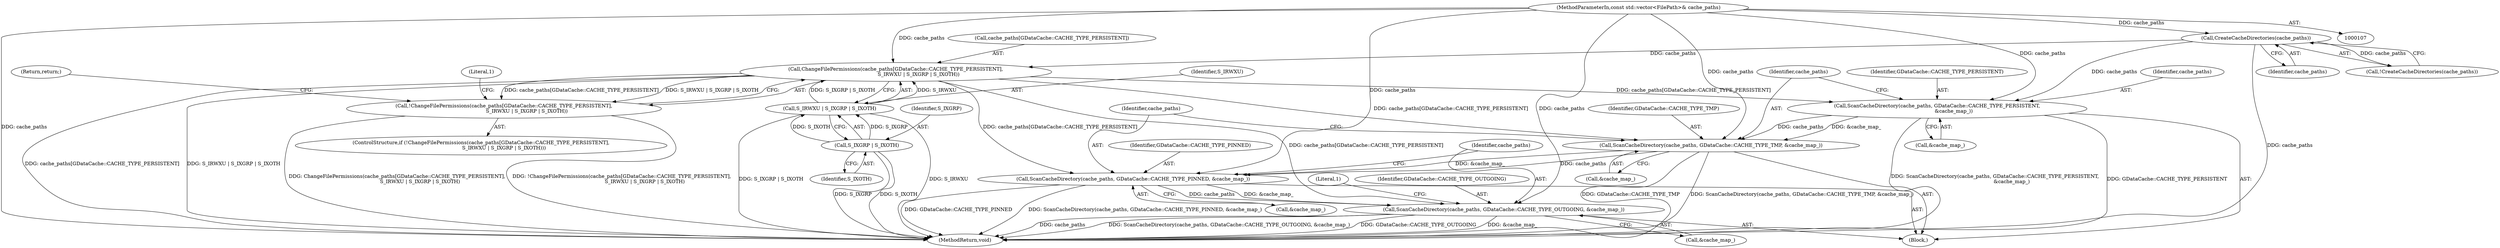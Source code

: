 digraph "0_Chrome_baef1ffd73db183ca50c854e1779ed7f6e5100a8_3@array" {
"1000128" [label="(Call,ChangeFilePermissions(cache_paths[GDataCache::CACHE_TYPE_PERSISTENT],\n                             S_IRWXU | S_IXGRP | S_IXOTH))"];
"1000123" [label="(Call,CreateCacheDirectories(cache_paths))"];
"1000108" [label="(MethodParameterIn,const std::vector<FilePath>& cache_paths)"];
"1000132" [label="(Call,S_IRWXU | S_IXGRP | S_IXOTH)"];
"1000134" [label="(Call,S_IXGRP | S_IXOTH)"];
"1000127" [label="(Call,!ChangeFilePermissions(cache_paths[GDataCache::CACHE_TYPE_PERSISTENT],\n                             S_IRWXU | S_IXGRP | S_IXOTH))"];
"1000142" [label="(Call,ScanCacheDirectory(cache_paths, GDataCache::CACHE_TYPE_PERSISTENT,\n                     &cache_map_))"];
"1000147" [label="(Call,ScanCacheDirectory(cache_paths, GDataCache::CACHE_TYPE_TMP, &cache_map_))"];
"1000152" [label="(Call,ScanCacheDirectory(cache_paths, GDataCache::CACHE_TYPE_PINNED, &cache_map_))"];
"1000157" [label="(Call,ScanCacheDirectory(cache_paths, GDataCache::CACHE_TYPE_OUTGOING, &cache_map_))"];
"1000166" [label="(MethodReturn,void)"];
"1000126" [label="(ControlStructure,if (!ChangeFilePermissions(cache_paths[GDataCache::CACHE_TYPE_PERSISTENT],\n                             S_IRWXU | S_IXGRP | S_IXOTH)))"];
"1000128" [label="(Call,ChangeFilePermissions(cache_paths[GDataCache::CACHE_TYPE_PERSISTENT],\n                             S_IRWXU | S_IXGRP | S_IXOTH))"];
"1000122" [label="(Call,!CreateCacheDirectories(cache_paths))"];
"1000137" [label="(Return,return;)"];
"1000143" [label="(Identifier,cache_paths)"];
"1000157" [label="(Call,ScanCacheDirectory(cache_paths, GDataCache::CACHE_TYPE_OUTGOING, &cache_map_))"];
"1000155" [label="(Call,&cache_map_)"];
"1000109" [label="(Block,)"];
"1000140" [label="(Literal,1)"];
"1000142" [label="(Call,ScanCacheDirectory(cache_paths, GDataCache::CACHE_TYPE_PERSISTENT,\n                     &cache_map_))"];
"1000164" [label="(Literal,1)"];
"1000136" [label="(Identifier,S_IXOTH)"];
"1000148" [label="(Identifier,cache_paths)"];
"1000135" [label="(Identifier,S_IXGRP)"];
"1000108" [label="(MethodParameterIn,const std::vector<FilePath>& cache_paths)"];
"1000147" [label="(Call,ScanCacheDirectory(cache_paths, GDataCache::CACHE_TYPE_TMP, &cache_map_))"];
"1000160" [label="(Call,&cache_map_)"];
"1000124" [label="(Identifier,cache_paths)"];
"1000129" [label="(Call,cache_paths[GDataCache::CACHE_TYPE_PERSISTENT])"];
"1000153" [label="(Identifier,cache_paths)"];
"1000133" [label="(Identifier,S_IRWXU)"];
"1000159" [label="(Identifier,GDataCache::CACHE_TYPE_OUTGOING)"];
"1000127" [label="(Call,!ChangeFilePermissions(cache_paths[GDataCache::CACHE_TYPE_PERSISTENT],\n                             S_IRWXU | S_IXGRP | S_IXOTH))"];
"1000149" [label="(Identifier,GDataCache::CACHE_TYPE_TMP)"];
"1000154" [label="(Identifier,GDataCache::CACHE_TYPE_PINNED)"];
"1000134" [label="(Call,S_IXGRP | S_IXOTH)"];
"1000132" [label="(Call,S_IRWXU | S_IXGRP | S_IXOTH)"];
"1000152" [label="(Call,ScanCacheDirectory(cache_paths, GDataCache::CACHE_TYPE_PINNED, &cache_map_))"];
"1000145" [label="(Call,&cache_map_)"];
"1000150" [label="(Call,&cache_map_)"];
"1000158" [label="(Identifier,cache_paths)"];
"1000123" [label="(Call,CreateCacheDirectories(cache_paths))"];
"1000144" [label="(Identifier,GDataCache::CACHE_TYPE_PERSISTENT)"];
"1000128" -> "1000127"  [label="AST: "];
"1000128" -> "1000132"  [label="CFG: "];
"1000129" -> "1000128"  [label="AST: "];
"1000132" -> "1000128"  [label="AST: "];
"1000127" -> "1000128"  [label="CFG: "];
"1000128" -> "1000166"  [label="DDG: S_IRWXU | S_IXGRP | S_IXOTH"];
"1000128" -> "1000166"  [label="DDG: cache_paths[GDataCache::CACHE_TYPE_PERSISTENT]"];
"1000128" -> "1000127"  [label="DDG: cache_paths[GDataCache::CACHE_TYPE_PERSISTENT]"];
"1000128" -> "1000127"  [label="DDG: S_IRWXU | S_IXGRP | S_IXOTH"];
"1000123" -> "1000128"  [label="DDG: cache_paths"];
"1000108" -> "1000128"  [label="DDG: cache_paths"];
"1000132" -> "1000128"  [label="DDG: S_IRWXU"];
"1000132" -> "1000128"  [label="DDG: S_IXGRP | S_IXOTH"];
"1000128" -> "1000142"  [label="DDG: cache_paths[GDataCache::CACHE_TYPE_PERSISTENT]"];
"1000128" -> "1000147"  [label="DDG: cache_paths[GDataCache::CACHE_TYPE_PERSISTENT]"];
"1000128" -> "1000152"  [label="DDG: cache_paths[GDataCache::CACHE_TYPE_PERSISTENT]"];
"1000128" -> "1000157"  [label="DDG: cache_paths[GDataCache::CACHE_TYPE_PERSISTENT]"];
"1000123" -> "1000122"  [label="AST: "];
"1000123" -> "1000124"  [label="CFG: "];
"1000124" -> "1000123"  [label="AST: "];
"1000122" -> "1000123"  [label="CFG: "];
"1000123" -> "1000166"  [label="DDG: cache_paths"];
"1000123" -> "1000122"  [label="DDG: cache_paths"];
"1000108" -> "1000123"  [label="DDG: cache_paths"];
"1000123" -> "1000142"  [label="DDG: cache_paths"];
"1000108" -> "1000107"  [label="AST: "];
"1000108" -> "1000166"  [label="DDG: cache_paths"];
"1000108" -> "1000142"  [label="DDG: cache_paths"];
"1000108" -> "1000147"  [label="DDG: cache_paths"];
"1000108" -> "1000152"  [label="DDG: cache_paths"];
"1000108" -> "1000157"  [label="DDG: cache_paths"];
"1000132" -> "1000134"  [label="CFG: "];
"1000133" -> "1000132"  [label="AST: "];
"1000134" -> "1000132"  [label="AST: "];
"1000132" -> "1000166"  [label="DDG: S_IXGRP | S_IXOTH"];
"1000132" -> "1000166"  [label="DDG: S_IRWXU"];
"1000134" -> "1000132"  [label="DDG: S_IXGRP"];
"1000134" -> "1000132"  [label="DDG: S_IXOTH"];
"1000134" -> "1000136"  [label="CFG: "];
"1000135" -> "1000134"  [label="AST: "];
"1000136" -> "1000134"  [label="AST: "];
"1000134" -> "1000166"  [label="DDG: S_IXGRP"];
"1000134" -> "1000166"  [label="DDG: S_IXOTH"];
"1000127" -> "1000126"  [label="AST: "];
"1000137" -> "1000127"  [label="CFG: "];
"1000140" -> "1000127"  [label="CFG: "];
"1000127" -> "1000166"  [label="DDG: !ChangeFilePermissions(cache_paths[GDataCache::CACHE_TYPE_PERSISTENT],\n                             S_IRWXU | S_IXGRP | S_IXOTH)"];
"1000127" -> "1000166"  [label="DDG: ChangeFilePermissions(cache_paths[GDataCache::CACHE_TYPE_PERSISTENT],\n                             S_IRWXU | S_IXGRP | S_IXOTH)"];
"1000142" -> "1000109"  [label="AST: "];
"1000142" -> "1000145"  [label="CFG: "];
"1000143" -> "1000142"  [label="AST: "];
"1000144" -> "1000142"  [label="AST: "];
"1000145" -> "1000142"  [label="AST: "];
"1000148" -> "1000142"  [label="CFG: "];
"1000142" -> "1000166"  [label="DDG: ScanCacheDirectory(cache_paths, GDataCache::CACHE_TYPE_PERSISTENT,\n                     &cache_map_)"];
"1000142" -> "1000166"  [label="DDG: GDataCache::CACHE_TYPE_PERSISTENT"];
"1000142" -> "1000147"  [label="DDG: cache_paths"];
"1000142" -> "1000147"  [label="DDG: &cache_map_"];
"1000147" -> "1000109"  [label="AST: "];
"1000147" -> "1000150"  [label="CFG: "];
"1000148" -> "1000147"  [label="AST: "];
"1000149" -> "1000147"  [label="AST: "];
"1000150" -> "1000147"  [label="AST: "];
"1000153" -> "1000147"  [label="CFG: "];
"1000147" -> "1000166"  [label="DDG: GDataCache::CACHE_TYPE_TMP"];
"1000147" -> "1000166"  [label="DDG: ScanCacheDirectory(cache_paths, GDataCache::CACHE_TYPE_TMP, &cache_map_)"];
"1000147" -> "1000152"  [label="DDG: cache_paths"];
"1000147" -> "1000152"  [label="DDG: &cache_map_"];
"1000152" -> "1000109"  [label="AST: "];
"1000152" -> "1000155"  [label="CFG: "];
"1000153" -> "1000152"  [label="AST: "];
"1000154" -> "1000152"  [label="AST: "];
"1000155" -> "1000152"  [label="AST: "];
"1000158" -> "1000152"  [label="CFG: "];
"1000152" -> "1000166"  [label="DDG: ScanCacheDirectory(cache_paths, GDataCache::CACHE_TYPE_PINNED, &cache_map_)"];
"1000152" -> "1000166"  [label="DDG: GDataCache::CACHE_TYPE_PINNED"];
"1000152" -> "1000157"  [label="DDG: cache_paths"];
"1000152" -> "1000157"  [label="DDG: &cache_map_"];
"1000157" -> "1000109"  [label="AST: "];
"1000157" -> "1000160"  [label="CFG: "];
"1000158" -> "1000157"  [label="AST: "];
"1000159" -> "1000157"  [label="AST: "];
"1000160" -> "1000157"  [label="AST: "];
"1000164" -> "1000157"  [label="CFG: "];
"1000157" -> "1000166"  [label="DDG: ScanCacheDirectory(cache_paths, GDataCache::CACHE_TYPE_OUTGOING, &cache_map_)"];
"1000157" -> "1000166"  [label="DDG: GDataCache::CACHE_TYPE_OUTGOING"];
"1000157" -> "1000166"  [label="DDG: &cache_map_"];
"1000157" -> "1000166"  [label="DDG: cache_paths"];
}
